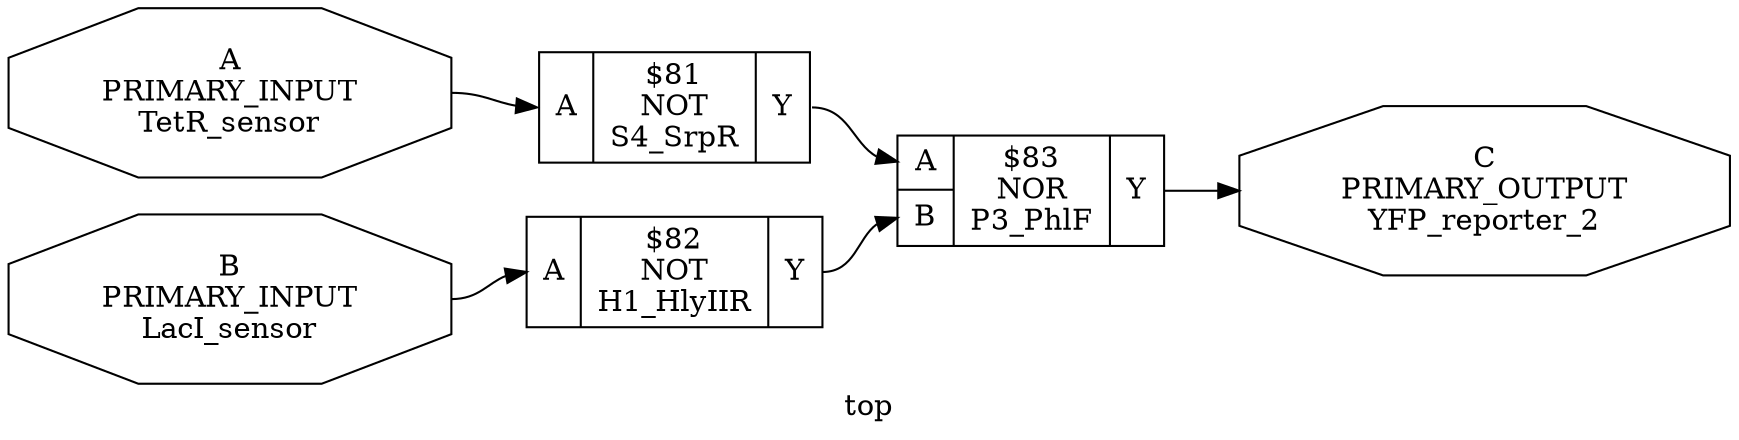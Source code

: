digraph "top" {
label="top";
rankdir="LR";
remincross=true;
n3 [ shape=octagon, label="A\nPRIMARY_INPUT\nTetR_sensor", fontcolor="black"];
n4 [ shape=octagon, label="B\nPRIMARY_INPUT\nLacI_sensor", fontcolor="black"];
n5 [ shape=octagon, label="C\nPRIMARY_OUTPUT\nYFP_reporter_2", fontcolor="black"];
c7 [ shape=record, label="{{<p3> A}|$81\nNOT\nS4_SrpR|{<p6> Y}}",  ];
c8 [ shape=record, label="{{<p3> A}|$82\nNOT\nH1_HlyIIR|{<p6> Y}}",  ];
c9 [ shape=record, label="{{<p3> A|<p4> B}|$83\nNOR\nP3_PhlF|{<p6> Y}}",  ];
c7:p6:e -> c9:p3:w [color="black", fontcolor="black", label=""];
c8:p6:e -> c9:p4:w [color="black", fontcolor="black", label=""];
n3:e -> c7:p3:w [color="black", fontcolor="black", label=""];
n4:e -> c8:p3:w [color="black", fontcolor="black", label=""];
c9:p6:e -> n5:w [color="black", fontcolor="black", label=""];
}
